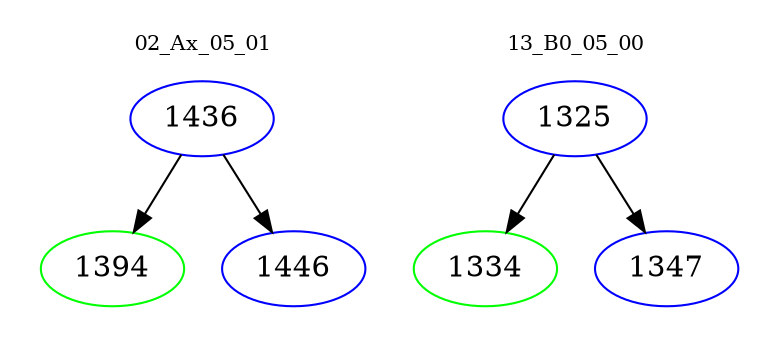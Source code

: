 digraph{
subgraph cluster_0 {
color = white
label = "02_Ax_05_01";
fontsize=10;
T0_1436 [label="1436", color="blue"]
T0_1436 -> T0_1394 [color="black"]
T0_1394 [label="1394", color="green"]
T0_1436 -> T0_1446 [color="black"]
T0_1446 [label="1446", color="blue"]
}
subgraph cluster_1 {
color = white
label = "13_B0_05_00";
fontsize=10;
T1_1325 [label="1325", color="blue"]
T1_1325 -> T1_1334 [color="black"]
T1_1334 [label="1334", color="green"]
T1_1325 -> T1_1347 [color="black"]
T1_1347 [label="1347", color="blue"]
}
}
